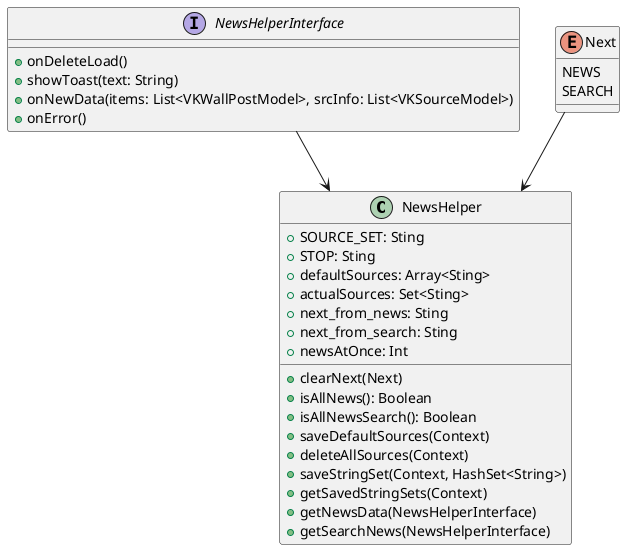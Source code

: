 @startuml

class NewsHelper {
    + SOURCE_SET: Sting
    + STOP: Sting
    + defaultSources: Array<Sting>
    + actualSources: Set<Sting>
    + next_from_news: Sting
    + next_from_search: Sting
    + newsAtOnce: Int
    + clearNext(Next)
    + isAllNews(): Boolean
    + isAllNewsSearch(): Boolean
    + saveDefaultSources(Context)
    + deleteAllSources(Context)
    + saveStringSet(Context, HashSet<String>)
    + getSavedStringSets(Context)
    + getNewsData(NewsHelperInterface)
    + getSearchNews(NewsHelperInterface)

}
interface NewsHelperInterface {
    + onDeleteLoad()
    + showToast(text: String)
    + onNewData(items: List<VKWallPostModel>, srcInfo: List<VKSourceModel>)
    + onError()
}
enum Next{
    NEWS
    SEARCH
}

Next --> NewsHelper
NewsHelperInterface --> NewsHelper
@enduml